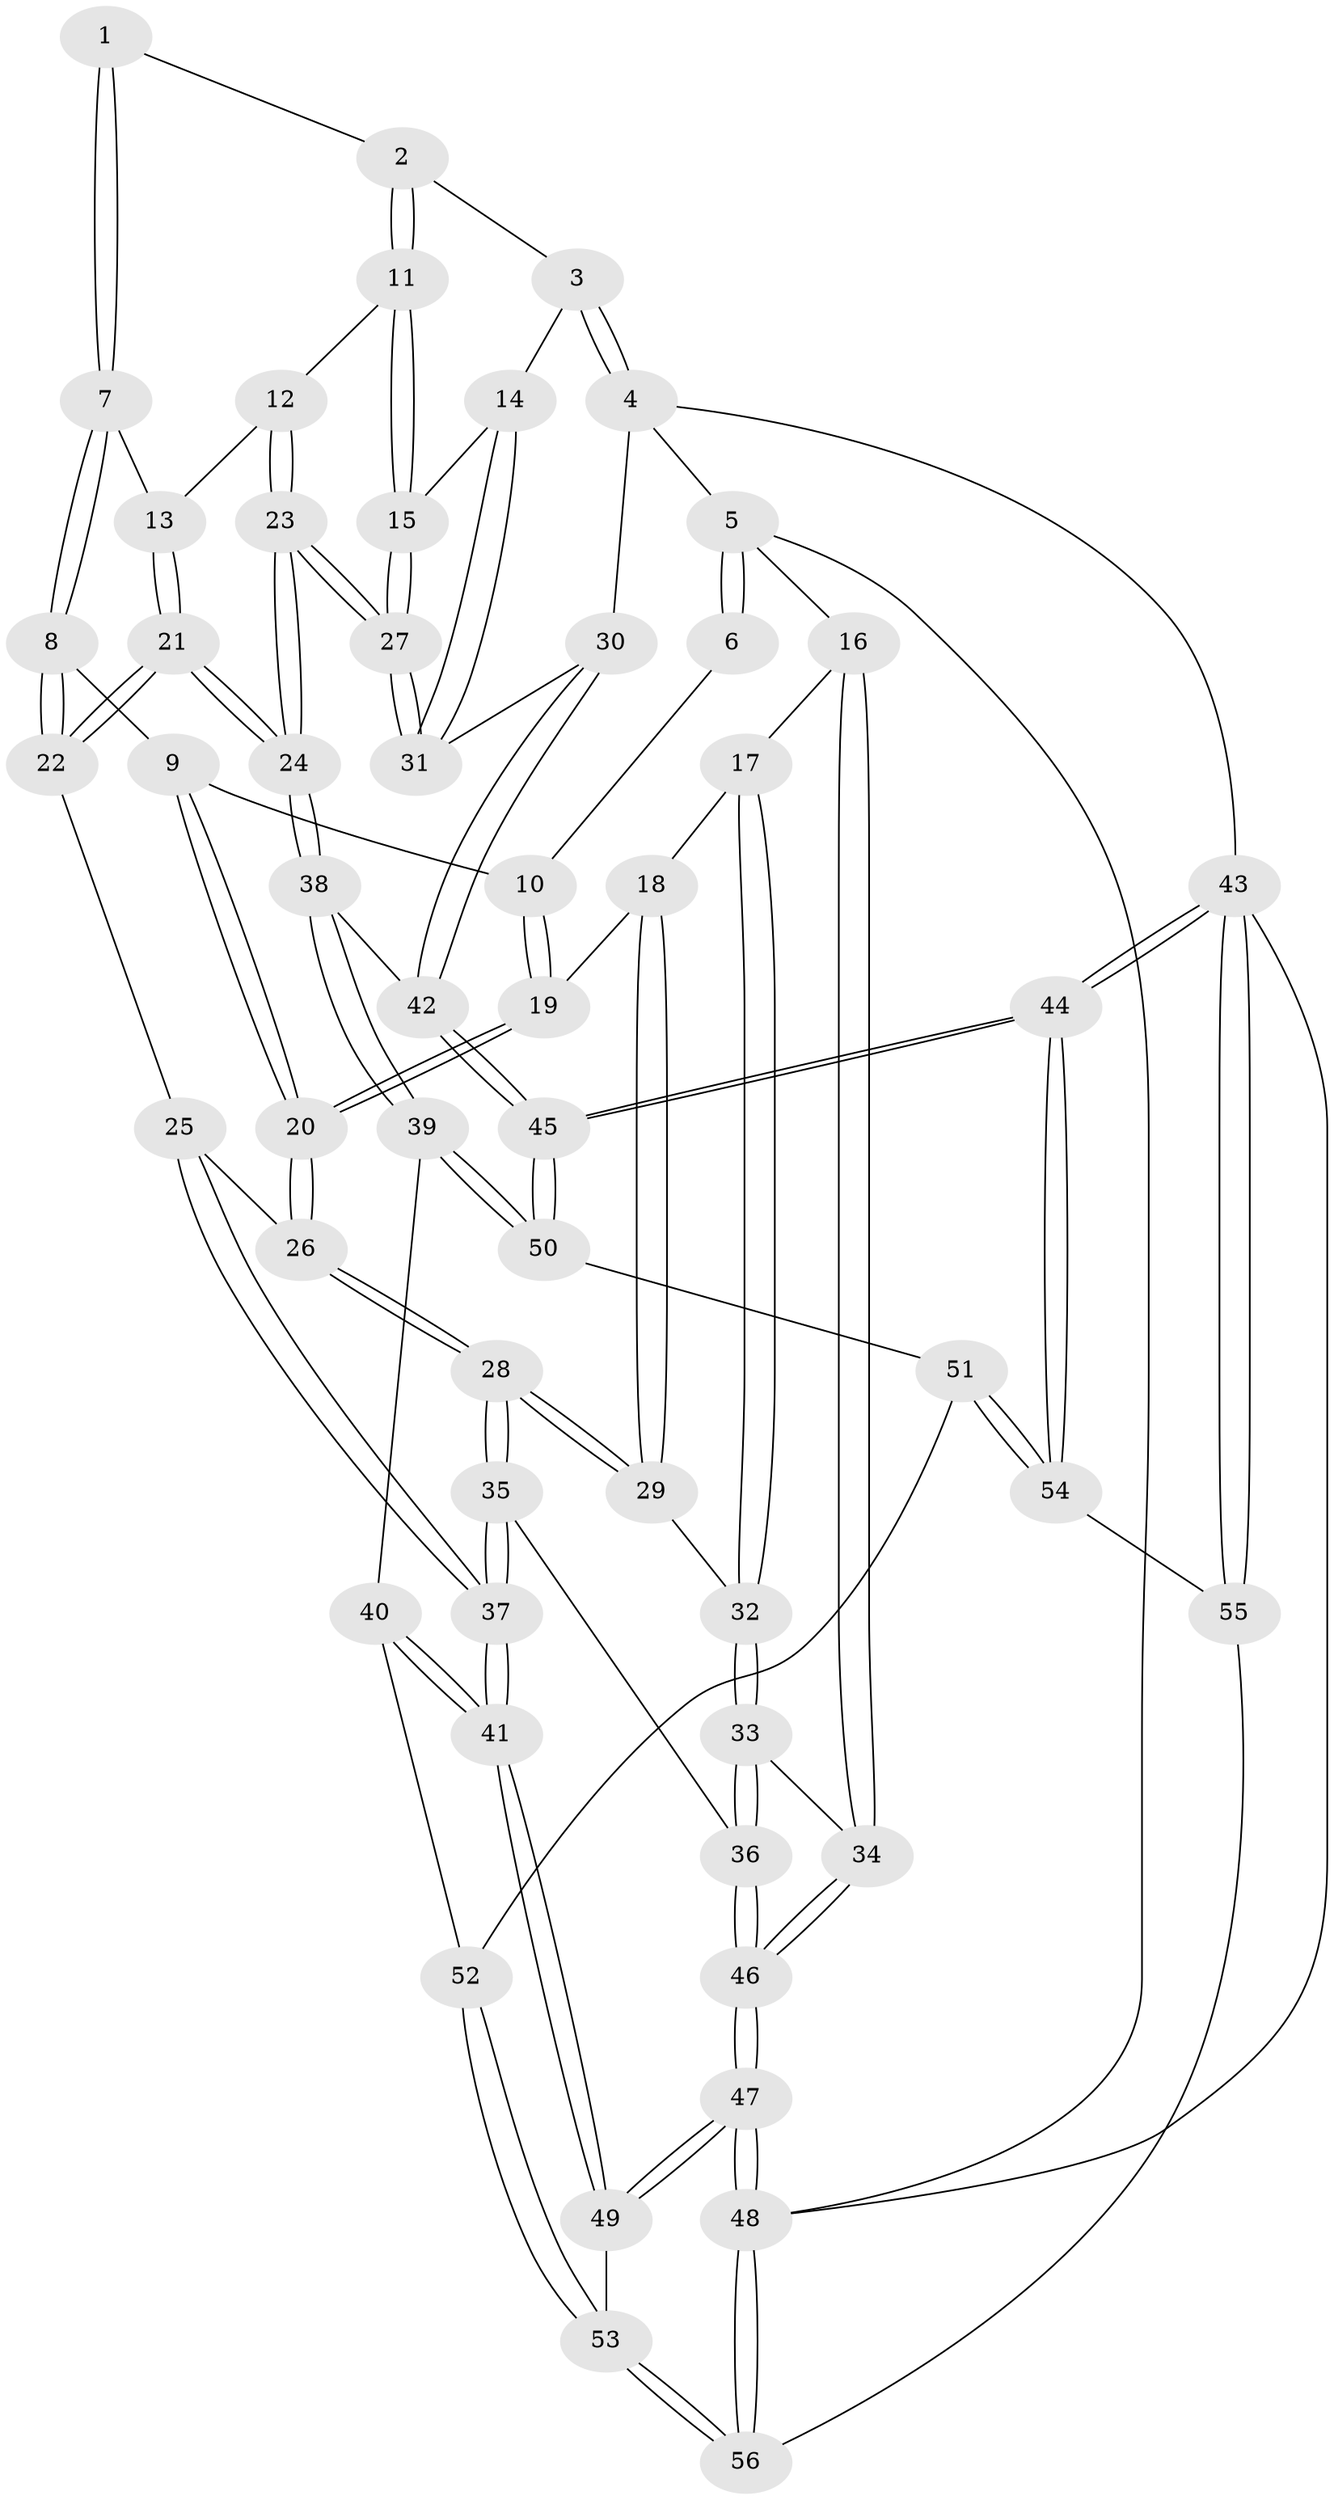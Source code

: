 // Generated by graph-tools (version 1.1) at 2025/03/03/09/25 03:03:16]
// undirected, 56 vertices, 137 edges
graph export_dot {
graph [start="1"]
  node [color=gray90,style=filled];
  1 [pos="+0.6736268982082587+0"];
  2 [pos="+0.838421790500175+0"];
  3 [pos="+0.9354858650874965+0"];
  4 [pos="+1+0"];
  5 [pos="+0+0"];
  6 [pos="+0.37701269812599725+0"];
  7 [pos="+0.6321822422547307+0.13041439831100493"];
  8 [pos="+0.6174479123622684+0.14452245190378787"];
  9 [pos="+0.48273209128454025+0.1441936757548053"];
  10 [pos="+0.36761165072022195+0"];
  11 [pos="+0.7870902611487679+0.17706250637117993"];
  12 [pos="+0.7064938437860354+0.1804588770622149"];
  13 [pos="+0.6861887550139935+0.17253584346101455"];
  14 [pos="+0.8966869413802913+0.21027669078534916"];
  15 [pos="+0.8356824694083502+0.23769021739306864"];
  16 [pos="+0+0"];
  17 [pos="+0+0.012802651774774184"];
  18 [pos="+0.2679725062960043+0.16615563647055143"];
  19 [pos="+0.2895471574898547+0.14971487601304515"];
  20 [pos="+0.4510208167559437+0.2758235020453022"];
  21 [pos="+0.652393846039349+0.3776820863526315"];
  22 [pos="+0.5548878333322418+0.31831757416199513"];
  23 [pos="+0.7622158469993091+0.43630874591904656"];
  24 [pos="+0.7478382256260518+0.4547495333028813"];
  25 [pos="+0.4812025649103299+0.31683008357079256"];
  26 [pos="+0.46471605760951684+0.30733093047546395"];
  27 [pos="+0.764196697878585+0.4342961468546076"];
  28 [pos="+0.2970420091027718+0.37649170297627466"];
  29 [pos="+0.19926293955815452+0.30302312217890204"];
  30 [pos="+1+0.29057788645668803"];
  31 [pos="+1+0.29384745791769723"];
  32 [pos="+0.1731052046814824+0.30954902675609214"];
  33 [pos="+0.08439308754889442+0.4112353915857661"];
  34 [pos="+0+0.44480094154620325"];
  35 [pos="+0.31428100322474417+0.6106060243900933"];
  36 [pos="+0.24872439704502786+0.6221070997869895"];
  37 [pos="+0.4226844039954296+0.6447815514883293"];
  38 [pos="+0.7473962558840161+0.4909481130954883"];
  39 [pos="+0.7171406020521987+0.5984872740309013"];
  40 [pos="+0.5927984196279801+0.6948465915304352"];
  41 [pos="+0.538801316753603+0.7261622315384215"];
  42 [pos="+1+0.5389070186857138"];
  43 [pos="+1+1"];
  44 [pos="+1+1"];
  45 [pos="+1+0.7676795711101115"];
  46 [pos="+0+0.9703366795640033"];
  47 [pos="+0+1"];
  48 [pos="+0+1"];
  49 [pos="+0.5336198842636364+0.7648507813873829"];
  50 [pos="+1+0.7681298209157383"];
  51 [pos="+0.8811940508596083+0.8998436491451283"];
  52 [pos="+0.8514800566018764+0.8922832647306492"];
  53 [pos="+0.5721132997056558+0.9466823923072442"];
  54 [pos="+0.8713138561135353+0.9585736999221105"];
  55 [pos="+0.7999788003813153+1"];
  56 [pos="+0.5812508810277279+1"];
  1 -- 2;
  1 -- 7;
  1 -- 7;
  2 -- 3;
  2 -- 11;
  2 -- 11;
  3 -- 4;
  3 -- 4;
  3 -- 14;
  4 -- 5;
  4 -- 30;
  4 -- 43;
  5 -- 6;
  5 -- 6;
  5 -- 16;
  5 -- 48;
  6 -- 10;
  7 -- 8;
  7 -- 8;
  7 -- 13;
  8 -- 9;
  8 -- 22;
  8 -- 22;
  9 -- 10;
  9 -- 20;
  9 -- 20;
  10 -- 19;
  10 -- 19;
  11 -- 12;
  11 -- 15;
  11 -- 15;
  12 -- 13;
  12 -- 23;
  12 -- 23;
  13 -- 21;
  13 -- 21;
  14 -- 15;
  14 -- 31;
  14 -- 31;
  15 -- 27;
  15 -- 27;
  16 -- 17;
  16 -- 34;
  16 -- 34;
  17 -- 18;
  17 -- 32;
  17 -- 32;
  18 -- 19;
  18 -- 29;
  18 -- 29;
  19 -- 20;
  19 -- 20;
  20 -- 26;
  20 -- 26;
  21 -- 22;
  21 -- 22;
  21 -- 24;
  21 -- 24;
  22 -- 25;
  23 -- 24;
  23 -- 24;
  23 -- 27;
  23 -- 27;
  24 -- 38;
  24 -- 38;
  25 -- 26;
  25 -- 37;
  25 -- 37;
  26 -- 28;
  26 -- 28;
  27 -- 31;
  27 -- 31;
  28 -- 29;
  28 -- 29;
  28 -- 35;
  28 -- 35;
  29 -- 32;
  30 -- 31;
  30 -- 42;
  30 -- 42;
  32 -- 33;
  32 -- 33;
  33 -- 34;
  33 -- 36;
  33 -- 36;
  34 -- 46;
  34 -- 46;
  35 -- 36;
  35 -- 37;
  35 -- 37;
  36 -- 46;
  36 -- 46;
  37 -- 41;
  37 -- 41;
  38 -- 39;
  38 -- 39;
  38 -- 42;
  39 -- 40;
  39 -- 50;
  39 -- 50;
  40 -- 41;
  40 -- 41;
  40 -- 52;
  41 -- 49;
  41 -- 49;
  42 -- 45;
  42 -- 45;
  43 -- 44;
  43 -- 44;
  43 -- 55;
  43 -- 55;
  43 -- 48;
  44 -- 45;
  44 -- 45;
  44 -- 54;
  44 -- 54;
  45 -- 50;
  45 -- 50;
  46 -- 47;
  46 -- 47;
  47 -- 48;
  47 -- 48;
  47 -- 49;
  47 -- 49;
  48 -- 56;
  48 -- 56;
  49 -- 53;
  50 -- 51;
  51 -- 52;
  51 -- 54;
  51 -- 54;
  52 -- 53;
  52 -- 53;
  53 -- 56;
  53 -- 56;
  54 -- 55;
  55 -- 56;
}
